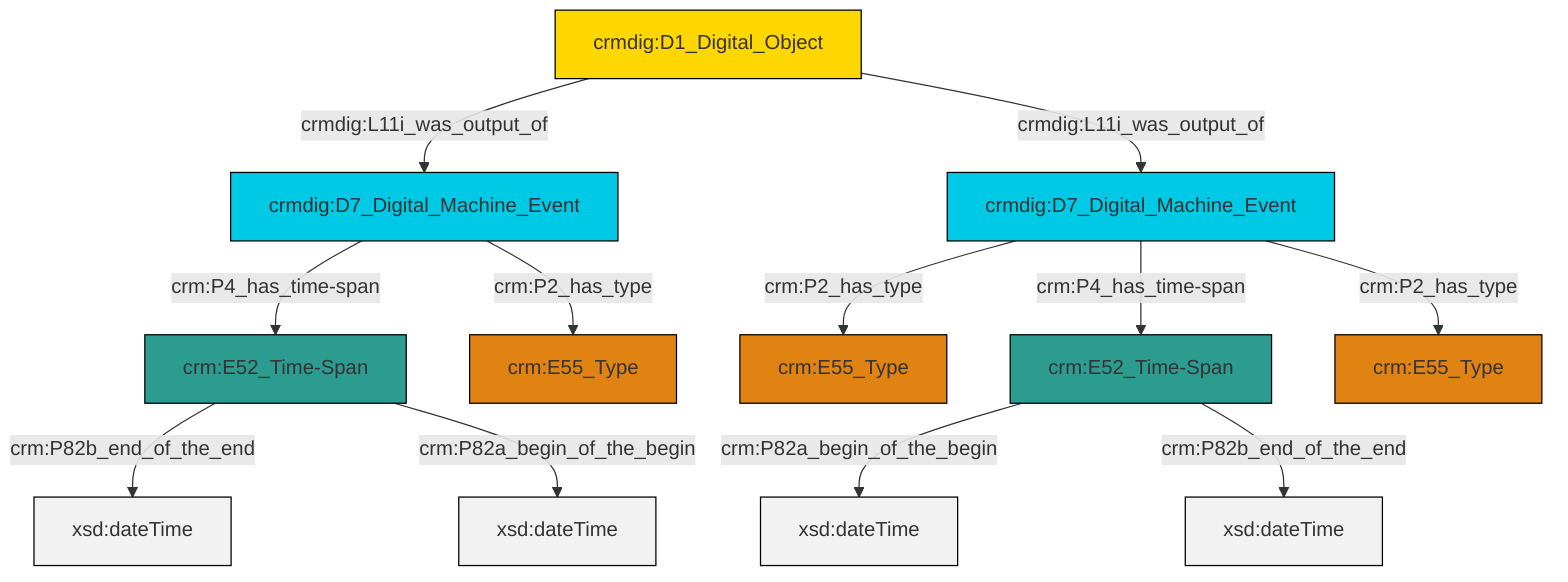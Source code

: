 graph TD
classDef Literal fill:#f2f2f2,stroke:#000000;
classDef CRM_Entity fill:#FFFFFF,stroke:#000000;
classDef Temporal_Entity fill:#00C9E6, stroke:#000000;
classDef Type fill:#E18312, stroke:#000000;
classDef Time-Span fill:#2C9C91, stroke:#000000;
classDef Appellation fill:#FFEB7F, stroke:#000000;
classDef Place fill:#008836, stroke:#000000;
classDef Persistent_Item fill:#B266B2, stroke:#000000;
classDef Conceptual_Object fill:#FFD700, stroke:#000000;
classDef Physical_Thing fill:#D2B48C, stroke:#000000;
classDef Actor fill:#f58aad, stroke:#000000;
classDef PC_Classes fill:#4ce600, stroke:#000000;
classDef Multi fill:#cccccc,stroke:#000000;

0["crmdig:D1_Digital_Object"]:::Conceptual_Object -->|crmdig:L11i_was_output_of| 1["crmdig:D7_Digital_Machine_Event"]:::Temporal_Entity
7["crm:E52_Time-Span"]:::Time-Span -->|crm:P82a_begin_of_the_begin| 8[xsd:dateTime]:::Literal
11["crmdig:D7_Digital_Machine_Event"]:::Temporal_Entity -->|crm:P2_has_type| 9["crm:E55_Type"]:::Type
14["crm:E52_Time-Span"]:::Time-Span -->|crm:P82b_end_of_the_end| 15[xsd:dateTime]:::Literal
1["crmdig:D7_Digital_Machine_Event"]:::Temporal_Entity -->|crm:P4_has_time-span| 14["crm:E52_Time-Span"]:::Time-Span
7["crm:E52_Time-Span"]:::Time-Span -->|crm:P82b_end_of_the_end| 16[xsd:dateTime]:::Literal
14["crm:E52_Time-Span"]:::Time-Span -->|crm:P82a_begin_of_the_begin| 17[xsd:dateTime]:::Literal
11["crmdig:D7_Digital_Machine_Event"]:::Temporal_Entity -->|crm:P4_has_time-span| 7["crm:E52_Time-Span"]:::Time-Span
0["crmdig:D1_Digital_Object"]:::Conceptual_Object -->|crmdig:L11i_was_output_of| 11["crmdig:D7_Digital_Machine_Event"]:::Temporal_Entity
11["crmdig:D7_Digital_Machine_Event"]:::Temporal_Entity -->|crm:P2_has_type| 2["crm:E55_Type"]:::Type
1["crmdig:D7_Digital_Machine_Event"]:::Temporal_Entity -->|crm:P2_has_type| 4["crm:E55_Type"]:::Type